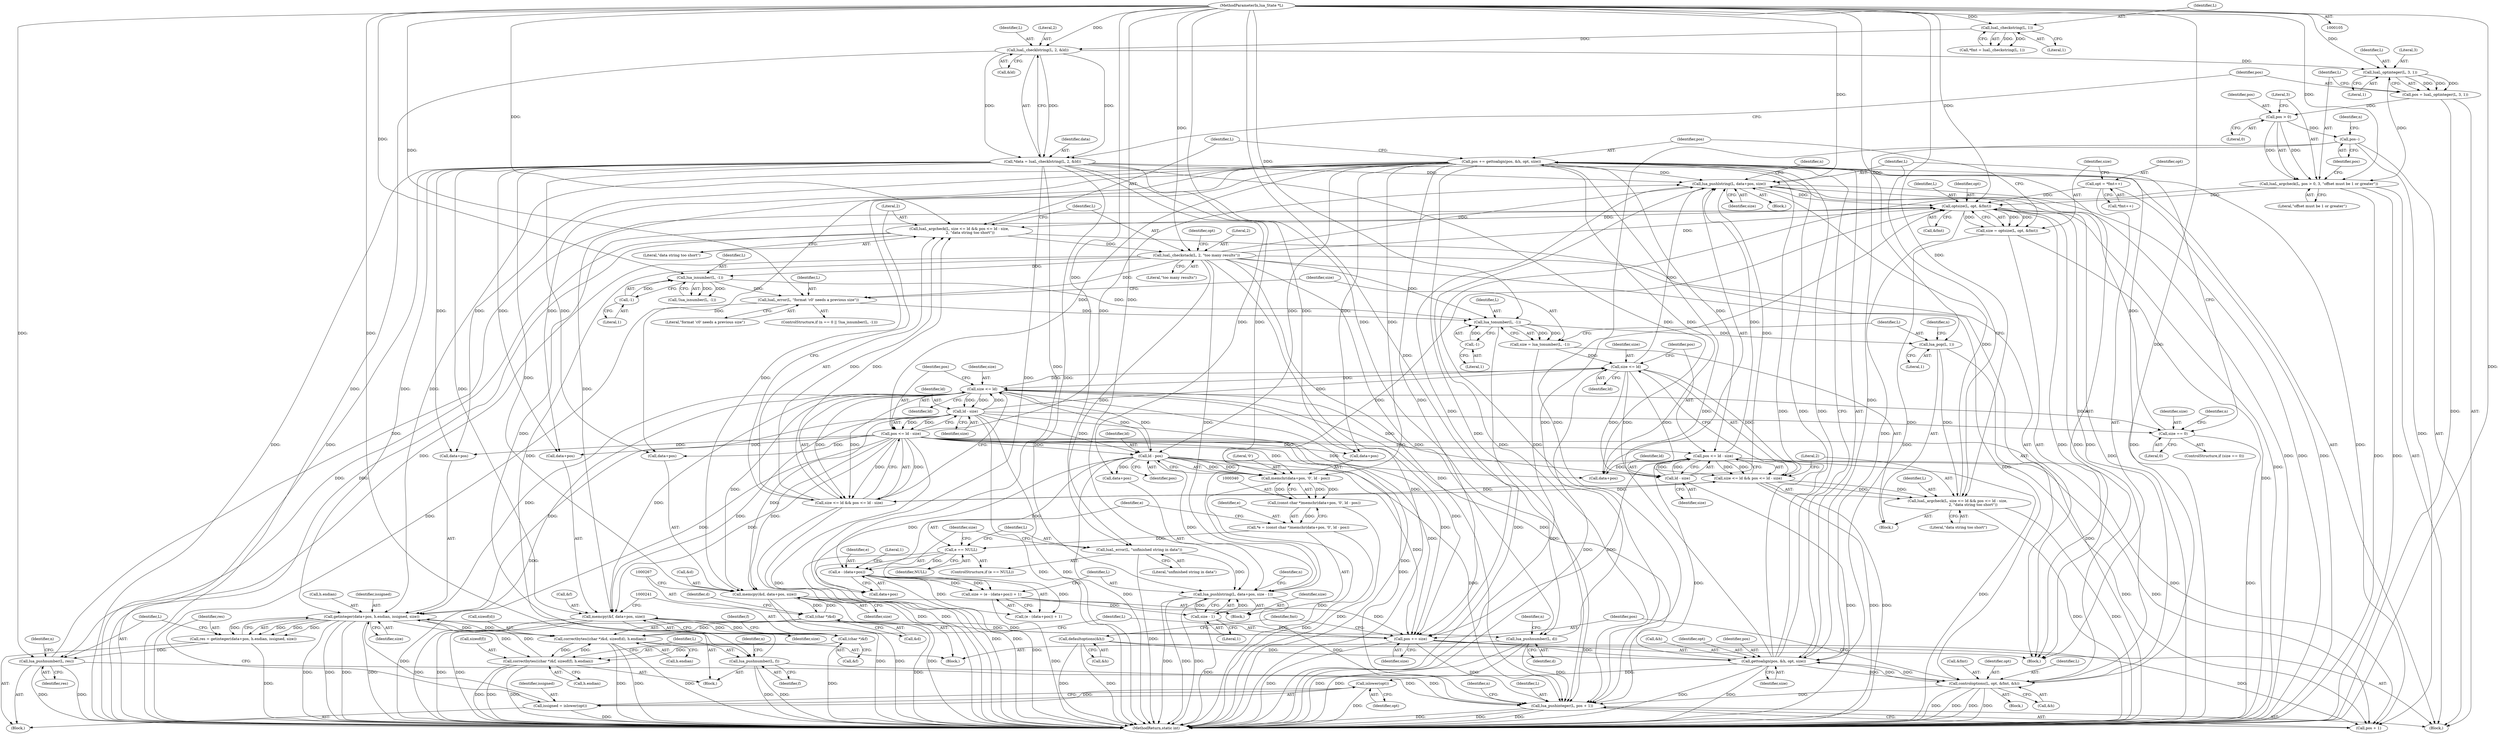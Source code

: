 digraph "0_redis_e89086e09a38cc6713bcd4b9c29abf92cf393936@pointer" {
"1000387" [label="(Call,lua_pushinteger(L, pos + 1))"];
"1000325" [label="(Call,lua_pushlstring(L, data+pos, size))"];
"1000186" [label="(Call,luaL_checkstack(L, 2, \"too many results\"))"];
"1000173" [label="(Call,luaL_argcheck(L, size <= ld && pos <= ld - size,\n                   2, \"data string too short\"))"];
"1000160" [label="(Call,optsize(L, opt, &fmt))"];
"1000220" [label="(Call,lua_pushnumber(L, res))"];
"1000106" [label="(MethodParameterIn,lua_State *L)"];
"1000209" [label="(Call,res = getinteger(data+pos, h.endian, issigned, size))"];
"1000211" [label="(Call,getinteger(data+pos, h.endian, issigned, size))"];
"1000117" [label="(Call,*data = luaL_checklstring(L, 2, &ld))"];
"1000119" [label="(Call,luaL_checklstring(L, 2, &ld))"];
"1000112" [label="(Call,luaL_checkstring(L, 1))"];
"1000165" [label="(Call,pos += gettoalign(pos, &h, opt, size))"];
"1000167" [label="(Call,gettoalign(pos, &h, opt, size))"];
"1000138" [label="(Call,pos--)"];
"1000133" [label="(Call,pos > 0)"];
"1000125" [label="(Call,pos = luaL_optinteger(L, 3, 1))"];
"1000127" [label="(Call,luaL_optinteger(L, 3, 1))"];
"1000384" [label="(Call,pos += size)"];
"1000232" [label="(Call,memcpy(&f, data+pos, size))"];
"1000240" [label="(Call,(char *)&f)"];
"1000179" [label="(Call,pos <= ld - size)"];
"1000181" [label="(Call,ld - size)"];
"1000176" [label="(Call,size <= ld)"];
"1000346" [label="(Call,ld - pos)"];
"1000320" [label="(Call,ld - size)"];
"1000315" [label="(Call,size <= ld)"];
"1000301" [label="(Call,size = lua_tonumber(L, -1))"];
"1000303" [label="(Call,lua_tonumber(L, -1))"];
"1000298" [label="(Call,luaL_error(L, \"format 'c0' needs a previous size\"))"];
"1000294" [label="(Call,lua_isnumber(L, -1))"];
"1000296" [label="(Call,-1)"];
"1000305" [label="(Call,-1)"];
"1000258" [label="(Call,memcpy(&d, data+pos, size))"];
"1000266" [label="(Call,(char *)&d)"];
"1000370" [label="(Call,size - 1)"];
"1000356" [label="(Call,size = (e - (data+pos)) + 1)"];
"1000359" [label="(Call,e - (data+pos))"];
"1000350" [label="(Call,e == NULL)"];
"1000337" [label="(Call,*e = (const char *)memchr(data+pos, '\0', ld - pos))"];
"1000339" [label="(Call,(const char *)memchr(data+pos, '\0', ld - pos))"];
"1000341" [label="(Call,memchr(data+pos, '\0', ld - pos))"];
"1000318" [label="(Call,pos <= ld - size)"];
"1000377" [label="(Call,controloptions(L, opt, &fmt, &h))"];
"1000144" [label="(Call,defaultoptions(&h))"];
"1000158" [label="(Call,size = optsize(L, opt, &fmt))"];
"1000265" [label="(Call,correctbytes((char *)&d, sizeof(d), h.endian))"];
"1000239" [label="(Call,correctbytes((char *)&f, sizeof(f), h.endian))"];
"1000204" [label="(Call,issigned = islower(opt))"];
"1000206" [label="(Call,islower(opt))"];
"1000131" [label="(Call,luaL_argcheck(L, pos > 0, 3, \"offset must be 1 or greater\"))"];
"1000249" [label="(Call,lua_pushnumber(L, f))"];
"1000365" [label="(Call,lua_pushlstring(L, data+pos, size - 1))"];
"1000353" [label="(Call,luaL_error(L, \"unfinished string in data\"))"];
"1000275" [label="(Call,lua_pushnumber(L, d))"];
"1000152" [label="(Call,opt = *fmt++)"];
"1000175" [label="(Call,size <= ld && pos <= ld - size)"];
"1000314" [label="(Call,size <= ld && pos <= ld - size)"];
"1000312" [label="(Call,luaL_argcheck(L, size <= ld && pos <= ld - size,\n                           2, \"data string too short\"))"];
"1000307" [label="(Call,lua_pop(L, 1))"];
"1000284" [label="(Call,size == 0)"];
"1000249" [label="(Call,lua_pushnumber(L, f))"];
"1000365" [label="(Call,lua_pushlstring(L, data+pos, size - 1))"];
"1000189" [label="(Literal,\"too many results\")"];
"1000265" [label="(Call,correctbytes((char *)&d, sizeof(d), h.endian))"];
"1000326" [label="(Identifier,L)"];
"1000382" [label="(Call,&h)"];
"1000117" [label="(Call,*data = luaL_checklstring(L, 2, &ld))"];
"1000308" [label="(Identifier,L)"];
"1000235" [label="(Call,data+pos)"];
"1000114" [label="(Literal,1)"];
"1000288" [label="(ControlStructure,if (n == 0 || !lua_isnumber(L, -1)))"];
"1000298" [label="(Call,luaL_error(L, \"format 'c0' needs a previous size\"))"];
"1000120" [label="(Identifier,L)"];
"1000295" [label="(Identifier,L)"];
"1000371" [label="(Identifier,size)"];
"1000180" [label="(Identifier,pos)"];
"1000286" [label="(Literal,0)"];
"1000127" [label="(Call,luaL_optinteger(L, 3, 1))"];
"1000293" [label="(Call,!lua_isnumber(L, -1))"];
"1000207" [label="(Identifier,opt)"];
"1000230" [label="(Block,)"];
"1000191" [label="(Identifier,opt)"];
"1000304" [label="(Identifier,L)"];
"1000137" [label="(Literal,\"offset must be 1 or greater\")"];
"1000176" [label="(Call,size <= ld)"];
"1000187" [label="(Identifier,L)"];
"1000131" [label="(Call,luaL_argcheck(L, pos > 0, 3, \"offset must be 1 or greater\"))"];
"1000345" [label="(Literal,'\0')"];
"1000128" [label="(Identifier,L)"];
"1000377" [label="(Call,controloptions(L, opt, &fmt, &h))"];
"1000175" [label="(Call,size <= ld && pos <= ld - size)"];
"1000352" [label="(Identifier,NULL)"];
"1000161" [label="(Identifier,L)"];
"1000158" [label="(Call,size = optsize(L, opt, &fmt))"];
"1000313" [label="(Identifier,L)"];
"1000360" [label="(Identifier,e)"];
"1000218" [label="(Identifier,issigned)"];
"1000134" [label="(Identifier,pos)"];
"1000271" [label="(Identifier,d)"];
"1000330" [label="(Identifier,size)"];
"1000139" [label="(Identifier,pos)"];
"1000122" [label="(Call,&ld)"];
"1000154" [label="(Call,*fmt++)"];
"1000162" [label="(Identifier,opt)"];
"1000314" [label="(Call,size <= ld && pos <= ld - size)"];
"1000309" [label="(Literal,1)"];
"1000153" [label="(Identifier,opt)"];
"1000188" [label="(Literal,2)"];
"1000361" [label="(Call,data+pos)"];
"1000285" [label="(Identifier,size)"];
"1000307" [label="(Call,lua_pop(L, 1))"];
"1000206" [label="(Call,islower(opt))"];
"1000277" [label="(Identifier,d)"];
"1000125" [label="(Call,pos = luaL_optinteger(L, 3, 1))"];
"1000204" [label="(Call,issigned = islower(opt))"];
"1000359" [label="(Call,e - (data+pos))"];
"1000182" [label="(Identifier,ld)"];
"1000179" [label="(Call,pos <= ld - size)"];
"1000302" [label="(Identifier,size)"];
"1000232" [label="(Call,memcpy(&f, data+pos, size))"];
"1000136" [label="(Literal,3)"];
"1000297" [label="(Literal,1)"];
"1000356" [label="(Call,size = (e - (data+pos)) + 1)"];
"1000144" [label="(Call,defaultoptions(&h))"];
"1000266" [label="(Call,(char *)&d)"];
"1000275" [label="(Call,lua_pushnumber(L, d))"];
"1000212" [label="(Call,data+pos)"];
"1000354" [label="(Identifier,L)"];
"1000174" [label="(Identifier,L)"];
"1000205" [label="(Identifier,issigned)"];
"1000256" [label="(Block,)"];
"1000253" [label="(Identifier,n)"];
"1000311" [label="(Identifier,n)"];
"1000118" [label="(Identifier,data)"];
"1000178" [label="(Identifier,ld)"];
"1000319" [label="(Identifier,pos)"];
"1000323" [label="(Literal,2)"];
"1000173" [label="(Call,luaL_argcheck(L, size <= ld && pos <= ld - size,\n                   2, \"data string too short\"))"];
"1000346" [label="(Call,ld - pos)"];
"1000322" [label="(Identifier,size)"];
"1000150" [label="(Block,)"];
"1000389" [label="(Call,pos + 1)"];
"1000370" [label="(Call,size - 1)"];
"1000112" [label="(Call,luaL_checkstring(L, 1))"];
"1000349" [label="(ControlStructure,if (e == NULL))"];
"1000366" [label="(Identifier,L)"];
"1000159" [label="(Identifier,size)"];
"1000165" [label="(Call,pos += gettoalign(pos, &h, opt, size))"];
"1000246" [label="(Call,h.endian)"];
"1000238" [label="(Identifier,size)"];
"1000224" [label="(Identifier,n)"];
"1000222" [label="(Identifier,res)"];
"1000172" [label="(Identifier,size)"];
"1000259" [label="(Call,&d)"];
"1000353" [label="(Call,luaL_error(L, \"unfinished string in data\"))"];
"1000209" [label="(Call,res = getinteger(data+pos, h.endian, issigned, size))"];
"1000351" [label="(Identifier,e)"];
"1000357" [label="(Identifier,size)"];
"1000169" [label="(Call,&h)"];
"1000160" [label="(Call,optsize(L, opt, &fmt))"];
"1000386" [label="(Identifier,size)"];
"1000126" [label="(Identifier,pos)"];
"1000132" [label="(Identifier,L)"];
"1000324" [label="(Literal,\"data string too short\")"];
"1000268" [label="(Call,&d)"];
"1000130" [label="(Literal,1)"];
"1000385" [label="(Identifier,pos)"];
"1000184" [label="(Literal,2)"];
"1000312" [label="(Call,luaL_argcheck(L, size <= ld && pos <= ld - size,\n                           2, \"data string too short\"))"];
"1000142" [label="(Identifier,n)"];
"1000279" [label="(Identifier,n)"];
"1000355" [label="(Literal,\"unfinished string in data\")"];
"1000244" [label="(Call,sizeof(f))"];
"1000106" [label="(MethodParameterIn,lua_State *L)"];
"1000332" [label="(Identifier,n)"];
"1000315" [label="(Call,size <= ld)"];
"1000221" [label="(Identifier,L)"];
"1000299" [label="(Identifier,L)"];
"1000264" [label="(Identifier,size)"];
"1000110" [label="(Call,*fmt = luaL_checkstring(L, 1))"];
"1000166" [label="(Identifier,pos)"];
"1000325" [label="(Call,lua_pushlstring(L, data+pos, size))"];
"1000380" [label="(Call,&fmt)"];
"1000270" [label="(Call,sizeof(d))"];
"1000240" [label="(Call,(char *)&f)"];
"1000133" [label="(Call,pos > 0)"];
"1000113" [label="(Identifier,L)"];
"1000396" [label="(MethodReturn,static int)"];
"1000379" [label="(Identifier,opt)"];
"1000276" [label="(Identifier,L)"];
"1000300" [label="(Literal,\"format 'c0' needs a previous size\")"];
"1000387" [label="(Call,lua_pushinteger(L, pos + 1))"];
"1000129" [label="(Literal,3)"];
"1000186" [label="(Call,luaL_checkstack(L, 2, \"too many results\"))"];
"1000342" [label="(Call,data+pos)"];
"1000320" [label="(Call,ld - size)"];
"1000211" [label="(Call,getinteger(data+pos, h.endian, issigned, size))"];
"1000272" [label="(Call,h.endian)"];
"1000294" [label="(Call,lua_isnumber(L, -1))"];
"1000335" [label="(Block,)"];
"1000239" [label="(Call,correctbytes((char *)&f, sizeof(f), h.endian))"];
"1000192" [label="(Block,)"];
"1000183" [label="(Identifier,size)"];
"1000348" [label="(Identifier,pos)"];
"1000210" [label="(Identifier,res)"];
"1000317" [label="(Identifier,ld)"];
"1000107" [label="(Block,)"];
"1000185" [label="(Literal,\"data string too short\")"];
"1000364" [label="(Literal,1)"];
"1000177" [label="(Identifier,size)"];
"1000233" [label="(Call,&f)"];
"1000296" [label="(Call,-1)"];
"1000316" [label="(Identifier,size)"];
"1000202" [label="(Block,)"];
"1000171" [label="(Identifier,opt)"];
"1000338" [label="(Identifier,e)"];
"1000305" [label="(Call,-1)"];
"1000327" [label="(Call,data+pos)"];
"1000283" [label="(ControlStructure,if (size == 0))"];
"1000394" [label="(Identifier,n)"];
"1000220" [label="(Call,lua_pushnumber(L, res))"];
"1000138" [label="(Call,pos--)"];
"1000219" [label="(Identifier,size)"];
"1000145" [label="(Call,&h)"];
"1000291" [label="(Identifier,n)"];
"1000163" [label="(Call,&fmt)"];
"1000303" [label="(Call,lua_tonumber(L, -1))"];
"1000242" [label="(Call,&f)"];
"1000347" [label="(Identifier,ld)"];
"1000167" [label="(Call,gettoalign(pos, &h, opt, size))"];
"1000251" [label="(Identifier,f)"];
"1000119" [label="(Call,luaL_checklstring(L, 2, &ld))"];
"1000284" [label="(Call,size == 0)"];
"1000258" [label="(Call,memcpy(&d, data+pos, size))"];
"1000135" [label="(Literal,0)"];
"1000388" [label="(Identifier,L)"];
"1000168" [label="(Identifier,pos)"];
"1000152" [label="(Call,opt = *fmt++)"];
"1000318" [label="(Call,pos <= ld - size)"];
"1000301" [label="(Call,size = lua_tonumber(L, -1))"];
"1000306" [label="(Literal,1)"];
"1000367" [label="(Call,data+pos)"];
"1000282" [label="(Block,)"];
"1000149" [label="(Identifier,fmt)"];
"1000287" [label="(Block,)"];
"1000339" [label="(Call,(const char *)memchr(data+pos, '\0', ld - pos))"];
"1000350" [label="(Call,e == NULL)"];
"1000378" [label="(Identifier,L)"];
"1000358" [label="(Call,(e - (data+pos)) + 1)"];
"1000372" [label="(Literal,1)"];
"1000337" [label="(Call,*e = (const char *)memchr(data+pos, '\0', ld - pos))"];
"1000181" [label="(Call,ld - size)"];
"1000261" [label="(Call,data+pos)"];
"1000341" [label="(Call,memchr(data+pos, '\0', ld - pos))"];
"1000245" [label="(Identifier,f)"];
"1000384" [label="(Call,pos += size)"];
"1000321" [label="(Identifier,ld)"];
"1000250" [label="(Identifier,L)"];
"1000215" [label="(Call,h.endian)"];
"1000374" [label="(Identifier,n)"];
"1000121" [label="(Literal,2)"];
"1000387" -> "1000107"  [label="AST: "];
"1000387" -> "1000389"  [label="CFG: "];
"1000388" -> "1000387"  [label="AST: "];
"1000389" -> "1000387"  [label="AST: "];
"1000394" -> "1000387"  [label="CFG: "];
"1000387" -> "1000396"  [label="DDG: "];
"1000387" -> "1000396"  [label="DDG: "];
"1000387" -> "1000396"  [label="DDG: "];
"1000325" -> "1000387"  [label="DDG: "];
"1000186" -> "1000387"  [label="DDG: "];
"1000220" -> "1000387"  [label="DDG: "];
"1000131" -> "1000387"  [label="DDG: "];
"1000377" -> "1000387"  [label="DDG: "];
"1000249" -> "1000387"  [label="DDG: "];
"1000365" -> "1000387"  [label="DDG: "];
"1000275" -> "1000387"  [label="DDG: "];
"1000106" -> "1000387"  [label="DDG: "];
"1000138" -> "1000387"  [label="DDG: "];
"1000165" -> "1000387"  [label="DDG: "];
"1000384" -> "1000387"  [label="DDG: "];
"1000179" -> "1000387"  [label="DDG: "];
"1000346" -> "1000387"  [label="DDG: "];
"1000318" -> "1000387"  [label="DDG: "];
"1000325" -> "1000282"  [label="AST: "];
"1000325" -> "1000330"  [label="CFG: "];
"1000326" -> "1000325"  [label="AST: "];
"1000327" -> "1000325"  [label="AST: "];
"1000330" -> "1000325"  [label="AST: "];
"1000332" -> "1000325"  [label="CFG: "];
"1000325" -> "1000396"  [label="DDG: "];
"1000325" -> "1000396"  [label="DDG: "];
"1000325" -> "1000396"  [label="DDG: "];
"1000325" -> "1000160"  [label="DDG: "];
"1000186" -> "1000325"  [label="DDG: "];
"1000312" -> "1000325"  [label="DDG: "];
"1000106" -> "1000325"  [label="DDG: "];
"1000117" -> "1000325"  [label="DDG: "];
"1000318" -> "1000325"  [label="DDG: "];
"1000165" -> "1000325"  [label="DDG: "];
"1000179" -> "1000325"  [label="DDG: "];
"1000284" -> "1000325"  [label="DDG: "];
"1000315" -> "1000325"  [label="DDG: "];
"1000320" -> "1000325"  [label="DDG: "];
"1000325" -> "1000384"  [label="DDG: "];
"1000186" -> "1000150"  [label="AST: "];
"1000186" -> "1000189"  [label="CFG: "];
"1000187" -> "1000186"  [label="AST: "];
"1000188" -> "1000186"  [label="AST: "];
"1000189" -> "1000186"  [label="AST: "];
"1000191" -> "1000186"  [label="CFG: "];
"1000186" -> "1000396"  [label="DDG: "];
"1000186" -> "1000160"  [label="DDG: "];
"1000173" -> "1000186"  [label="DDG: "];
"1000106" -> "1000186"  [label="DDG: "];
"1000186" -> "1000220"  [label="DDG: "];
"1000186" -> "1000249"  [label="DDG: "];
"1000186" -> "1000275"  [label="DDG: "];
"1000186" -> "1000294"  [label="DDG: "];
"1000186" -> "1000298"  [label="DDG: "];
"1000186" -> "1000303"  [label="DDG: "];
"1000186" -> "1000353"  [label="DDG: "];
"1000186" -> "1000365"  [label="DDG: "];
"1000186" -> "1000377"  [label="DDG: "];
"1000173" -> "1000150"  [label="AST: "];
"1000173" -> "1000185"  [label="CFG: "];
"1000174" -> "1000173"  [label="AST: "];
"1000175" -> "1000173"  [label="AST: "];
"1000184" -> "1000173"  [label="AST: "];
"1000185" -> "1000173"  [label="AST: "];
"1000187" -> "1000173"  [label="CFG: "];
"1000173" -> "1000396"  [label="DDG: "];
"1000173" -> "1000396"  [label="DDG: "];
"1000160" -> "1000173"  [label="DDG: "];
"1000106" -> "1000173"  [label="DDG: "];
"1000175" -> "1000173"  [label="DDG: "];
"1000175" -> "1000173"  [label="DDG: "];
"1000160" -> "1000158"  [label="AST: "];
"1000160" -> "1000163"  [label="CFG: "];
"1000161" -> "1000160"  [label="AST: "];
"1000162" -> "1000160"  [label="AST: "];
"1000163" -> "1000160"  [label="AST: "];
"1000158" -> "1000160"  [label="CFG: "];
"1000160" -> "1000396"  [label="DDG: "];
"1000160" -> "1000158"  [label="DDG: "];
"1000160" -> "1000158"  [label="DDG: "];
"1000160" -> "1000158"  [label="DDG: "];
"1000220" -> "1000160"  [label="DDG: "];
"1000131" -> "1000160"  [label="DDG: "];
"1000377" -> "1000160"  [label="DDG: "];
"1000377" -> "1000160"  [label="DDG: "];
"1000249" -> "1000160"  [label="DDG: "];
"1000365" -> "1000160"  [label="DDG: "];
"1000275" -> "1000160"  [label="DDG: "];
"1000106" -> "1000160"  [label="DDG: "];
"1000152" -> "1000160"  [label="DDG: "];
"1000160" -> "1000167"  [label="DDG: "];
"1000160" -> "1000377"  [label="DDG: "];
"1000220" -> "1000202"  [label="AST: "];
"1000220" -> "1000222"  [label="CFG: "];
"1000221" -> "1000220"  [label="AST: "];
"1000222" -> "1000220"  [label="AST: "];
"1000224" -> "1000220"  [label="CFG: "];
"1000220" -> "1000396"  [label="DDG: "];
"1000220" -> "1000396"  [label="DDG: "];
"1000106" -> "1000220"  [label="DDG: "];
"1000209" -> "1000220"  [label="DDG: "];
"1000106" -> "1000105"  [label="AST: "];
"1000106" -> "1000396"  [label="DDG: "];
"1000106" -> "1000112"  [label="DDG: "];
"1000106" -> "1000119"  [label="DDG: "];
"1000106" -> "1000127"  [label="DDG: "];
"1000106" -> "1000131"  [label="DDG: "];
"1000106" -> "1000249"  [label="DDG: "];
"1000106" -> "1000275"  [label="DDG: "];
"1000106" -> "1000294"  [label="DDG: "];
"1000106" -> "1000298"  [label="DDG: "];
"1000106" -> "1000303"  [label="DDG: "];
"1000106" -> "1000307"  [label="DDG: "];
"1000106" -> "1000312"  [label="DDG: "];
"1000106" -> "1000353"  [label="DDG: "];
"1000106" -> "1000365"  [label="DDG: "];
"1000106" -> "1000377"  [label="DDG: "];
"1000209" -> "1000202"  [label="AST: "];
"1000209" -> "1000211"  [label="CFG: "];
"1000210" -> "1000209"  [label="AST: "];
"1000211" -> "1000209"  [label="AST: "];
"1000221" -> "1000209"  [label="CFG: "];
"1000209" -> "1000396"  [label="DDG: "];
"1000211" -> "1000209"  [label="DDG: "];
"1000211" -> "1000209"  [label="DDG: "];
"1000211" -> "1000209"  [label="DDG: "];
"1000211" -> "1000209"  [label="DDG: "];
"1000211" -> "1000219"  [label="CFG: "];
"1000212" -> "1000211"  [label="AST: "];
"1000215" -> "1000211"  [label="AST: "];
"1000218" -> "1000211"  [label="AST: "];
"1000219" -> "1000211"  [label="AST: "];
"1000211" -> "1000396"  [label="DDG: "];
"1000211" -> "1000396"  [label="DDG: "];
"1000211" -> "1000396"  [label="DDG: "];
"1000211" -> "1000396"  [label="DDG: "];
"1000117" -> "1000211"  [label="DDG: "];
"1000165" -> "1000211"  [label="DDG: "];
"1000179" -> "1000211"  [label="DDG: "];
"1000265" -> "1000211"  [label="DDG: "];
"1000239" -> "1000211"  [label="DDG: "];
"1000204" -> "1000211"  [label="DDG: "];
"1000176" -> "1000211"  [label="DDG: "];
"1000181" -> "1000211"  [label="DDG: "];
"1000211" -> "1000239"  [label="DDG: "];
"1000211" -> "1000265"  [label="DDG: "];
"1000211" -> "1000384"  [label="DDG: "];
"1000117" -> "1000107"  [label="AST: "];
"1000117" -> "1000119"  [label="CFG: "];
"1000118" -> "1000117"  [label="AST: "];
"1000119" -> "1000117"  [label="AST: "];
"1000126" -> "1000117"  [label="CFG: "];
"1000117" -> "1000396"  [label="DDG: "];
"1000117" -> "1000396"  [label="DDG: "];
"1000119" -> "1000117"  [label="DDG: "];
"1000119" -> "1000117"  [label="DDG: "];
"1000119" -> "1000117"  [label="DDG: "];
"1000117" -> "1000212"  [label="DDG: "];
"1000117" -> "1000232"  [label="DDG: "];
"1000117" -> "1000235"  [label="DDG: "];
"1000117" -> "1000258"  [label="DDG: "];
"1000117" -> "1000261"  [label="DDG: "];
"1000117" -> "1000327"  [label="DDG: "];
"1000117" -> "1000341"  [label="DDG: "];
"1000117" -> "1000342"  [label="DDG: "];
"1000117" -> "1000359"  [label="DDG: "];
"1000117" -> "1000361"  [label="DDG: "];
"1000117" -> "1000365"  [label="DDG: "];
"1000117" -> "1000367"  [label="DDG: "];
"1000119" -> "1000122"  [label="CFG: "];
"1000120" -> "1000119"  [label="AST: "];
"1000121" -> "1000119"  [label="AST: "];
"1000122" -> "1000119"  [label="AST: "];
"1000119" -> "1000396"  [label="DDG: "];
"1000112" -> "1000119"  [label="DDG: "];
"1000119" -> "1000127"  [label="DDG: "];
"1000112" -> "1000110"  [label="AST: "];
"1000112" -> "1000114"  [label="CFG: "];
"1000113" -> "1000112"  [label="AST: "];
"1000114" -> "1000112"  [label="AST: "];
"1000110" -> "1000112"  [label="CFG: "];
"1000112" -> "1000110"  [label="DDG: "];
"1000112" -> "1000110"  [label="DDG: "];
"1000165" -> "1000150"  [label="AST: "];
"1000165" -> "1000167"  [label="CFG: "];
"1000166" -> "1000165"  [label="AST: "];
"1000167" -> "1000165"  [label="AST: "];
"1000174" -> "1000165"  [label="CFG: "];
"1000165" -> "1000396"  [label="DDG: "];
"1000167" -> "1000165"  [label="DDG: "];
"1000167" -> "1000165"  [label="DDG: "];
"1000167" -> "1000165"  [label="DDG: "];
"1000167" -> "1000165"  [label="DDG: "];
"1000165" -> "1000179"  [label="DDG: "];
"1000165" -> "1000212"  [label="DDG: "];
"1000165" -> "1000232"  [label="DDG: "];
"1000165" -> "1000235"  [label="DDG: "];
"1000165" -> "1000258"  [label="DDG: "];
"1000165" -> "1000261"  [label="DDG: "];
"1000165" -> "1000318"  [label="DDG: "];
"1000165" -> "1000327"  [label="DDG: "];
"1000165" -> "1000341"  [label="DDG: "];
"1000165" -> "1000342"  [label="DDG: "];
"1000165" -> "1000346"  [label="DDG: "];
"1000165" -> "1000384"  [label="DDG: "];
"1000165" -> "1000389"  [label="DDG: "];
"1000167" -> "1000172"  [label="CFG: "];
"1000168" -> "1000167"  [label="AST: "];
"1000169" -> "1000167"  [label="AST: "];
"1000171" -> "1000167"  [label="AST: "];
"1000172" -> "1000167"  [label="AST: "];
"1000167" -> "1000396"  [label="DDG: "];
"1000167" -> "1000396"  [label="DDG: "];
"1000138" -> "1000167"  [label="DDG: "];
"1000384" -> "1000167"  [label="DDG: "];
"1000377" -> "1000167"  [label="DDG: "];
"1000144" -> "1000167"  [label="DDG: "];
"1000158" -> "1000167"  [label="DDG: "];
"1000167" -> "1000176"  [label="DDG: "];
"1000167" -> "1000206"  [label="DDG: "];
"1000167" -> "1000377"  [label="DDG: "];
"1000167" -> "1000377"  [label="DDG: "];
"1000138" -> "1000107"  [label="AST: "];
"1000138" -> "1000139"  [label="CFG: "];
"1000139" -> "1000138"  [label="AST: "];
"1000142" -> "1000138"  [label="CFG: "];
"1000133" -> "1000138"  [label="DDG: "];
"1000138" -> "1000389"  [label="DDG: "];
"1000133" -> "1000131"  [label="AST: "];
"1000133" -> "1000135"  [label="CFG: "];
"1000134" -> "1000133"  [label="AST: "];
"1000135" -> "1000133"  [label="AST: "];
"1000136" -> "1000133"  [label="CFG: "];
"1000133" -> "1000131"  [label="DDG: "];
"1000133" -> "1000131"  [label="DDG: "];
"1000125" -> "1000133"  [label="DDG: "];
"1000125" -> "1000107"  [label="AST: "];
"1000125" -> "1000127"  [label="CFG: "];
"1000126" -> "1000125"  [label="AST: "];
"1000127" -> "1000125"  [label="AST: "];
"1000132" -> "1000125"  [label="CFG: "];
"1000125" -> "1000396"  [label="DDG: "];
"1000127" -> "1000125"  [label="DDG: "];
"1000127" -> "1000125"  [label="DDG: "];
"1000127" -> "1000125"  [label="DDG: "];
"1000127" -> "1000130"  [label="CFG: "];
"1000128" -> "1000127"  [label="AST: "];
"1000129" -> "1000127"  [label="AST: "];
"1000130" -> "1000127"  [label="AST: "];
"1000127" -> "1000131"  [label="DDG: "];
"1000384" -> "1000150"  [label="AST: "];
"1000384" -> "1000386"  [label="CFG: "];
"1000385" -> "1000384"  [label="AST: "];
"1000386" -> "1000384"  [label="AST: "];
"1000149" -> "1000384"  [label="CFG: "];
"1000384" -> "1000396"  [label="DDG: "];
"1000232" -> "1000384"  [label="DDG: "];
"1000258" -> "1000384"  [label="DDG: "];
"1000176" -> "1000384"  [label="DDG: "];
"1000181" -> "1000384"  [label="DDG: "];
"1000370" -> "1000384"  [label="DDG: "];
"1000179" -> "1000384"  [label="DDG: "];
"1000346" -> "1000384"  [label="DDG: "];
"1000318" -> "1000384"  [label="DDG: "];
"1000384" -> "1000389"  [label="DDG: "];
"1000232" -> "1000230"  [label="AST: "];
"1000232" -> "1000238"  [label="CFG: "];
"1000233" -> "1000232"  [label="AST: "];
"1000235" -> "1000232"  [label="AST: "];
"1000238" -> "1000232"  [label="AST: "];
"1000241" -> "1000232"  [label="CFG: "];
"1000232" -> "1000396"  [label="DDG: "];
"1000232" -> "1000396"  [label="DDG: "];
"1000232" -> "1000396"  [label="DDG: "];
"1000240" -> "1000232"  [label="DDG: "];
"1000179" -> "1000232"  [label="DDG: "];
"1000176" -> "1000232"  [label="DDG: "];
"1000181" -> "1000232"  [label="DDG: "];
"1000232" -> "1000240"  [label="DDG: "];
"1000240" -> "1000239"  [label="AST: "];
"1000240" -> "1000242"  [label="CFG: "];
"1000241" -> "1000240"  [label="AST: "];
"1000242" -> "1000240"  [label="AST: "];
"1000245" -> "1000240"  [label="CFG: "];
"1000240" -> "1000396"  [label="DDG: "];
"1000240" -> "1000239"  [label="DDG: "];
"1000179" -> "1000175"  [label="AST: "];
"1000179" -> "1000181"  [label="CFG: "];
"1000180" -> "1000179"  [label="AST: "];
"1000181" -> "1000179"  [label="AST: "];
"1000175" -> "1000179"  [label="CFG: "];
"1000179" -> "1000396"  [label="DDG: "];
"1000179" -> "1000175"  [label="DDG: "];
"1000179" -> "1000175"  [label="DDG: "];
"1000181" -> "1000179"  [label="DDG: "];
"1000181" -> "1000179"  [label="DDG: "];
"1000179" -> "1000212"  [label="DDG: "];
"1000179" -> "1000235"  [label="DDG: "];
"1000179" -> "1000258"  [label="DDG: "];
"1000179" -> "1000261"  [label="DDG: "];
"1000179" -> "1000318"  [label="DDG: "];
"1000179" -> "1000327"  [label="DDG: "];
"1000179" -> "1000341"  [label="DDG: "];
"1000179" -> "1000342"  [label="DDG: "];
"1000179" -> "1000346"  [label="DDG: "];
"1000179" -> "1000389"  [label="DDG: "];
"1000181" -> "1000183"  [label="CFG: "];
"1000182" -> "1000181"  [label="AST: "];
"1000183" -> "1000181"  [label="AST: "];
"1000181" -> "1000396"  [label="DDG: "];
"1000181" -> "1000396"  [label="DDG: "];
"1000181" -> "1000176"  [label="DDG: "];
"1000176" -> "1000181"  [label="DDG: "];
"1000176" -> "1000181"  [label="DDG: "];
"1000181" -> "1000258"  [label="DDG: "];
"1000181" -> "1000284"  [label="DDG: "];
"1000181" -> "1000315"  [label="DDG: "];
"1000181" -> "1000346"  [label="DDG: "];
"1000176" -> "1000175"  [label="AST: "];
"1000176" -> "1000178"  [label="CFG: "];
"1000177" -> "1000176"  [label="AST: "];
"1000178" -> "1000176"  [label="AST: "];
"1000180" -> "1000176"  [label="CFG: "];
"1000175" -> "1000176"  [label="CFG: "];
"1000176" -> "1000396"  [label="DDG: "];
"1000176" -> "1000396"  [label="DDG: "];
"1000176" -> "1000175"  [label="DDG: "];
"1000176" -> "1000175"  [label="DDG: "];
"1000346" -> "1000176"  [label="DDG: "];
"1000320" -> "1000176"  [label="DDG: "];
"1000315" -> "1000176"  [label="DDG: "];
"1000176" -> "1000258"  [label="DDG: "];
"1000176" -> "1000284"  [label="DDG: "];
"1000176" -> "1000315"  [label="DDG: "];
"1000176" -> "1000346"  [label="DDG: "];
"1000346" -> "1000341"  [label="AST: "];
"1000346" -> "1000348"  [label="CFG: "];
"1000347" -> "1000346"  [label="AST: "];
"1000348" -> "1000346"  [label="AST: "];
"1000341" -> "1000346"  [label="CFG: "];
"1000346" -> "1000396"  [label="DDG: "];
"1000346" -> "1000341"  [label="DDG: "];
"1000346" -> "1000341"  [label="DDG: "];
"1000346" -> "1000359"  [label="DDG: "];
"1000346" -> "1000361"  [label="DDG: "];
"1000346" -> "1000365"  [label="DDG: "];
"1000346" -> "1000367"  [label="DDG: "];
"1000346" -> "1000389"  [label="DDG: "];
"1000320" -> "1000318"  [label="AST: "];
"1000320" -> "1000322"  [label="CFG: "];
"1000321" -> "1000320"  [label="AST: "];
"1000322" -> "1000320"  [label="AST: "];
"1000318" -> "1000320"  [label="CFG: "];
"1000320" -> "1000396"  [label="DDG: "];
"1000320" -> "1000318"  [label="DDG: "];
"1000320" -> "1000318"  [label="DDG: "];
"1000315" -> "1000320"  [label="DDG: "];
"1000315" -> "1000320"  [label="DDG: "];
"1000315" -> "1000314"  [label="AST: "];
"1000315" -> "1000317"  [label="CFG: "];
"1000316" -> "1000315"  [label="AST: "];
"1000317" -> "1000315"  [label="AST: "];
"1000319" -> "1000315"  [label="CFG: "];
"1000314" -> "1000315"  [label="CFG: "];
"1000315" -> "1000396"  [label="DDG: "];
"1000315" -> "1000314"  [label="DDG: "];
"1000315" -> "1000314"  [label="DDG: "];
"1000301" -> "1000315"  [label="DDG: "];
"1000301" -> "1000287"  [label="AST: "];
"1000301" -> "1000303"  [label="CFG: "];
"1000302" -> "1000301"  [label="AST: "];
"1000303" -> "1000301"  [label="AST: "];
"1000308" -> "1000301"  [label="CFG: "];
"1000301" -> "1000396"  [label="DDG: "];
"1000303" -> "1000301"  [label="DDG: "];
"1000303" -> "1000301"  [label="DDG: "];
"1000303" -> "1000305"  [label="CFG: "];
"1000304" -> "1000303"  [label="AST: "];
"1000305" -> "1000303"  [label="AST: "];
"1000303" -> "1000396"  [label="DDG: "];
"1000298" -> "1000303"  [label="DDG: "];
"1000294" -> "1000303"  [label="DDG: "];
"1000305" -> "1000303"  [label="DDG: "];
"1000303" -> "1000307"  [label="DDG: "];
"1000298" -> "1000288"  [label="AST: "];
"1000298" -> "1000300"  [label="CFG: "];
"1000299" -> "1000298"  [label="AST: "];
"1000300" -> "1000298"  [label="AST: "];
"1000302" -> "1000298"  [label="CFG: "];
"1000298" -> "1000396"  [label="DDG: "];
"1000294" -> "1000298"  [label="DDG: "];
"1000294" -> "1000293"  [label="AST: "];
"1000294" -> "1000296"  [label="CFG: "];
"1000295" -> "1000294"  [label="AST: "];
"1000296" -> "1000294"  [label="AST: "];
"1000293" -> "1000294"  [label="CFG: "];
"1000294" -> "1000293"  [label="DDG: "];
"1000294" -> "1000293"  [label="DDG: "];
"1000296" -> "1000294"  [label="DDG: "];
"1000296" -> "1000297"  [label="CFG: "];
"1000297" -> "1000296"  [label="AST: "];
"1000305" -> "1000306"  [label="CFG: "];
"1000306" -> "1000305"  [label="AST: "];
"1000258" -> "1000256"  [label="AST: "];
"1000258" -> "1000264"  [label="CFG: "];
"1000259" -> "1000258"  [label="AST: "];
"1000261" -> "1000258"  [label="AST: "];
"1000264" -> "1000258"  [label="AST: "];
"1000267" -> "1000258"  [label="CFG: "];
"1000258" -> "1000396"  [label="DDG: "];
"1000258" -> "1000396"  [label="DDG: "];
"1000258" -> "1000396"  [label="DDG: "];
"1000266" -> "1000258"  [label="DDG: "];
"1000258" -> "1000266"  [label="DDG: "];
"1000266" -> "1000265"  [label="AST: "];
"1000266" -> "1000268"  [label="CFG: "];
"1000267" -> "1000266"  [label="AST: "];
"1000268" -> "1000266"  [label="AST: "];
"1000271" -> "1000266"  [label="CFG: "];
"1000266" -> "1000396"  [label="DDG: "];
"1000266" -> "1000265"  [label="DDG: "];
"1000370" -> "1000365"  [label="AST: "];
"1000370" -> "1000372"  [label="CFG: "];
"1000371" -> "1000370"  [label="AST: "];
"1000372" -> "1000370"  [label="AST: "];
"1000365" -> "1000370"  [label="CFG: "];
"1000370" -> "1000396"  [label="DDG: "];
"1000370" -> "1000365"  [label="DDG: "];
"1000370" -> "1000365"  [label="DDG: "];
"1000356" -> "1000370"  [label="DDG: "];
"1000356" -> "1000335"  [label="AST: "];
"1000356" -> "1000358"  [label="CFG: "];
"1000357" -> "1000356"  [label="AST: "];
"1000358" -> "1000356"  [label="AST: "];
"1000366" -> "1000356"  [label="CFG: "];
"1000356" -> "1000396"  [label="DDG: "];
"1000359" -> "1000356"  [label="DDG: "];
"1000359" -> "1000356"  [label="DDG: "];
"1000359" -> "1000358"  [label="AST: "];
"1000359" -> "1000361"  [label="CFG: "];
"1000360" -> "1000359"  [label="AST: "];
"1000361" -> "1000359"  [label="AST: "];
"1000364" -> "1000359"  [label="CFG: "];
"1000359" -> "1000396"  [label="DDG: "];
"1000359" -> "1000358"  [label="DDG: "];
"1000359" -> "1000358"  [label="DDG: "];
"1000350" -> "1000359"  [label="DDG: "];
"1000350" -> "1000349"  [label="AST: "];
"1000350" -> "1000352"  [label="CFG: "];
"1000351" -> "1000350"  [label="AST: "];
"1000352" -> "1000350"  [label="AST: "];
"1000354" -> "1000350"  [label="CFG: "];
"1000357" -> "1000350"  [label="CFG: "];
"1000350" -> "1000396"  [label="DDG: "];
"1000350" -> "1000396"  [label="DDG: "];
"1000337" -> "1000350"  [label="DDG: "];
"1000337" -> "1000335"  [label="AST: "];
"1000337" -> "1000339"  [label="CFG: "];
"1000338" -> "1000337"  [label="AST: "];
"1000339" -> "1000337"  [label="AST: "];
"1000351" -> "1000337"  [label="CFG: "];
"1000337" -> "1000396"  [label="DDG: "];
"1000339" -> "1000337"  [label="DDG: "];
"1000339" -> "1000341"  [label="CFG: "];
"1000340" -> "1000339"  [label="AST: "];
"1000341" -> "1000339"  [label="AST: "];
"1000339" -> "1000396"  [label="DDG: "];
"1000341" -> "1000339"  [label="DDG: "];
"1000341" -> "1000339"  [label="DDG: "];
"1000341" -> "1000339"  [label="DDG: "];
"1000342" -> "1000341"  [label="AST: "];
"1000345" -> "1000341"  [label="AST: "];
"1000341" -> "1000396"  [label="DDG: "];
"1000318" -> "1000314"  [label="AST: "];
"1000319" -> "1000318"  [label="AST: "];
"1000314" -> "1000318"  [label="CFG: "];
"1000318" -> "1000396"  [label="DDG: "];
"1000318" -> "1000314"  [label="DDG: "];
"1000318" -> "1000314"  [label="DDG: "];
"1000318" -> "1000327"  [label="DDG: "];
"1000318" -> "1000389"  [label="DDG: "];
"1000377" -> "1000192"  [label="AST: "];
"1000377" -> "1000382"  [label="CFG: "];
"1000378" -> "1000377"  [label="AST: "];
"1000379" -> "1000377"  [label="AST: "];
"1000380" -> "1000377"  [label="AST: "];
"1000382" -> "1000377"  [label="AST: "];
"1000385" -> "1000377"  [label="CFG: "];
"1000377" -> "1000396"  [label="DDG: "];
"1000377" -> "1000396"  [label="DDG: "];
"1000377" -> "1000396"  [label="DDG: "];
"1000377" -> "1000396"  [label="DDG: "];
"1000144" -> "1000107"  [label="AST: "];
"1000144" -> "1000145"  [label="CFG: "];
"1000145" -> "1000144"  [label="AST: "];
"1000149" -> "1000144"  [label="CFG: "];
"1000144" -> "1000396"  [label="DDG: "];
"1000144" -> "1000396"  [label="DDG: "];
"1000158" -> "1000150"  [label="AST: "];
"1000159" -> "1000158"  [label="AST: "];
"1000166" -> "1000158"  [label="CFG: "];
"1000158" -> "1000396"  [label="DDG: "];
"1000265" -> "1000256"  [label="AST: "];
"1000265" -> "1000272"  [label="CFG: "];
"1000270" -> "1000265"  [label="AST: "];
"1000272" -> "1000265"  [label="AST: "];
"1000276" -> "1000265"  [label="CFG: "];
"1000265" -> "1000396"  [label="DDG: "];
"1000265" -> "1000396"  [label="DDG: "];
"1000265" -> "1000396"  [label="DDG: "];
"1000265" -> "1000239"  [label="DDG: "];
"1000239" -> "1000265"  [label="DDG: "];
"1000239" -> "1000230"  [label="AST: "];
"1000239" -> "1000246"  [label="CFG: "];
"1000244" -> "1000239"  [label="AST: "];
"1000246" -> "1000239"  [label="AST: "];
"1000250" -> "1000239"  [label="CFG: "];
"1000239" -> "1000396"  [label="DDG: "];
"1000239" -> "1000396"  [label="DDG: "];
"1000239" -> "1000396"  [label="DDG: "];
"1000204" -> "1000202"  [label="AST: "];
"1000204" -> "1000206"  [label="CFG: "];
"1000205" -> "1000204"  [label="AST: "];
"1000206" -> "1000204"  [label="AST: "];
"1000210" -> "1000204"  [label="CFG: "];
"1000204" -> "1000396"  [label="DDG: "];
"1000206" -> "1000204"  [label="DDG: "];
"1000206" -> "1000207"  [label="CFG: "];
"1000207" -> "1000206"  [label="AST: "];
"1000206" -> "1000396"  [label="DDG: "];
"1000131" -> "1000107"  [label="AST: "];
"1000131" -> "1000137"  [label="CFG: "];
"1000132" -> "1000131"  [label="AST: "];
"1000136" -> "1000131"  [label="AST: "];
"1000137" -> "1000131"  [label="AST: "];
"1000139" -> "1000131"  [label="CFG: "];
"1000131" -> "1000396"  [label="DDG: "];
"1000131" -> "1000396"  [label="DDG: "];
"1000249" -> "1000230"  [label="AST: "];
"1000249" -> "1000251"  [label="CFG: "];
"1000250" -> "1000249"  [label="AST: "];
"1000251" -> "1000249"  [label="AST: "];
"1000253" -> "1000249"  [label="CFG: "];
"1000249" -> "1000396"  [label="DDG: "];
"1000249" -> "1000396"  [label="DDG: "];
"1000365" -> "1000335"  [label="AST: "];
"1000366" -> "1000365"  [label="AST: "];
"1000367" -> "1000365"  [label="AST: "];
"1000374" -> "1000365"  [label="CFG: "];
"1000365" -> "1000396"  [label="DDG: "];
"1000365" -> "1000396"  [label="DDG: "];
"1000365" -> "1000396"  [label="DDG: "];
"1000353" -> "1000365"  [label="DDG: "];
"1000353" -> "1000349"  [label="AST: "];
"1000353" -> "1000355"  [label="CFG: "];
"1000354" -> "1000353"  [label="AST: "];
"1000355" -> "1000353"  [label="AST: "];
"1000357" -> "1000353"  [label="CFG: "];
"1000353" -> "1000396"  [label="DDG: "];
"1000275" -> "1000256"  [label="AST: "];
"1000275" -> "1000277"  [label="CFG: "];
"1000276" -> "1000275"  [label="AST: "];
"1000277" -> "1000275"  [label="AST: "];
"1000279" -> "1000275"  [label="CFG: "];
"1000275" -> "1000396"  [label="DDG: "];
"1000275" -> "1000396"  [label="DDG: "];
"1000152" -> "1000150"  [label="AST: "];
"1000152" -> "1000154"  [label="CFG: "];
"1000153" -> "1000152"  [label="AST: "];
"1000154" -> "1000152"  [label="AST: "];
"1000159" -> "1000152"  [label="CFG: "];
"1000152" -> "1000396"  [label="DDG: "];
"1000184" -> "1000175"  [label="CFG: "];
"1000175" -> "1000396"  [label="DDG: "];
"1000175" -> "1000396"  [label="DDG: "];
"1000314" -> "1000175"  [label="DDG: "];
"1000175" -> "1000314"  [label="DDG: "];
"1000314" -> "1000312"  [label="AST: "];
"1000323" -> "1000314"  [label="CFG: "];
"1000314" -> "1000396"  [label="DDG: "];
"1000314" -> "1000396"  [label="DDG: "];
"1000314" -> "1000312"  [label="DDG: "];
"1000314" -> "1000312"  [label="DDG: "];
"1000312" -> "1000287"  [label="AST: "];
"1000312" -> "1000324"  [label="CFG: "];
"1000313" -> "1000312"  [label="AST: "];
"1000323" -> "1000312"  [label="AST: "];
"1000324" -> "1000312"  [label="AST: "];
"1000326" -> "1000312"  [label="CFG: "];
"1000312" -> "1000396"  [label="DDG: "];
"1000312" -> "1000396"  [label="DDG: "];
"1000307" -> "1000312"  [label="DDG: "];
"1000307" -> "1000287"  [label="AST: "];
"1000307" -> "1000309"  [label="CFG: "];
"1000308" -> "1000307"  [label="AST: "];
"1000309" -> "1000307"  [label="AST: "];
"1000311" -> "1000307"  [label="CFG: "];
"1000307" -> "1000396"  [label="DDG: "];
"1000284" -> "1000283"  [label="AST: "];
"1000284" -> "1000286"  [label="CFG: "];
"1000285" -> "1000284"  [label="AST: "];
"1000286" -> "1000284"  [label="AST: "];
"1000291" -> "1000284"  [label="CFG: "];
"1000326" -> "1000284"  [label="CFG: "];
"1000284" -> "1000396"  [label="DDG: "];
}
